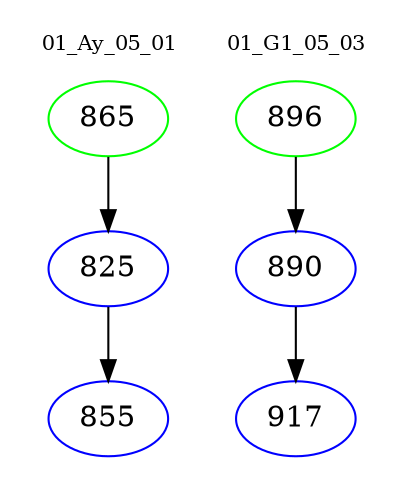 digraph{
subgraph cluster_0 {
color = white
label = "01_Ay_05_01";
fontsize=10;
T0_865 [label="865", color="green"]
T0_865 -> T0_825 [color="black"]
T0_825 [label="825", color="blue"]
T0_825 -> T0_855 [color="black"]
T0_855 [label="855", color="blue"]
}
subgraph cluster_1 {
color = white
label = "01_G1_05_03";
fontsize=10;
T1_896 [label="896", color="green"]
T1_896 -> T1_890 [color="black"]
T1_890 [label="890", color="blue"]
T1_890 -> T1_917 [color="black"]
T1_917 [label="917", color="blue"]
}
}
